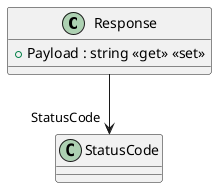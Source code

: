 @startuml
class Response {
    + Payload : string <<get>> <<set>>
}
Response --> "StatusCode" StatusCode
@enduml

